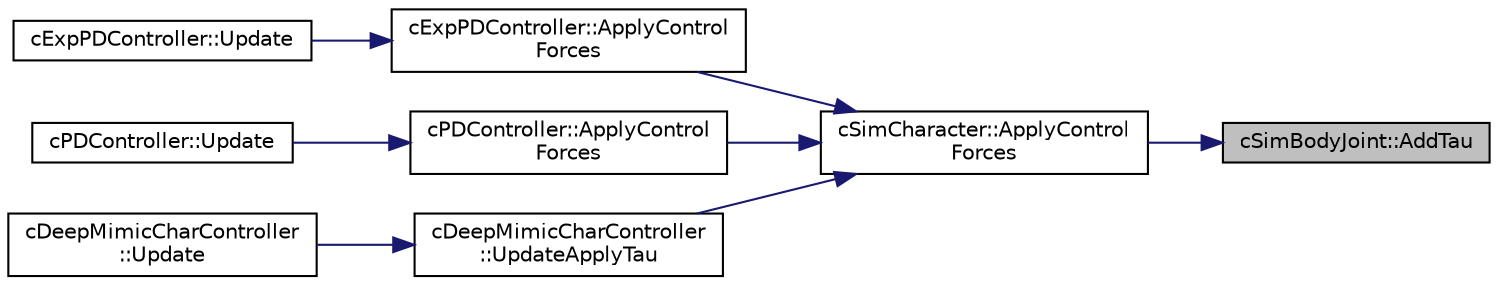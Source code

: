 digraph "cSimBodyJoint::AddTau"
{
 // LATEX_PDF_SIZE
  edge [fontname="Helvetica",fontsize="10",labelfontname="Helvetica",labelfontsize="10"];
  node [fontname="Helvetica",fontsize="10",shape=record];
  rankdir="RL";
  Node1 [label="cSimBodyJoint::AddTau",height=0.2,width=0.4,color="black", fillcolor="grey75", style="filled", fontcolor="black",tooltip=" "];
  Node1 -> Node2 [dir="back",color="midnightblue",fontsize="10",style="solid",fontname="Helvetica"];
  Node2 [label="cSimCharacter::ApplyControl\lForces",height=0.2,width=0.4,color="black", fillcolor="white", style="filled",URL="$classc_sim_character.html#a501a390bbce75b596b5dbca026a8c056",tooltip=" "];
  Node2 -> Node3 [dir="back",color="midnightblue",fontsize="10",style="solid",fontname="Helvetica"];
  Node3 [label="cExpPDController::ApplyControl\lForces",height=0.2,width=0.4,color="black", fillcolor="white", style="filled",URL="$classc_exp_p_d_controller.html#ae7c4527b7fa9555732d7a09c45a2b9da",tooltip=" "];
  Node3 -> Node4 [dir="back",color="midnightblue",fontsize="10",style="solid",fontname="Helvetica"];
  Node4 [label="cExpPDController::Update",height=0.2,width=0.4,color="black", fillcolor="white", style="filled",URL="$classc_exp_p_d_controller.html#a82436261295d0a3082a276bfbc2e7ff8",tooltip=" "];
  Node2 -> Node5 [dir="back",color="midnightblue",fontsize="10",style="solid",fontname="Helvetica"];
  Node5 [label="cPDController::ApplyControl\lForces",height=0.2,width=0.4,color="black", fillcolor="white", style="filled",URL="$classc_p_d_controller.html#ab9e556605537920fc445b54186672181",tooltip=" "];
  Node5 -> Node6 [dir="back",color="midnightblue",fontsize="10",style="solid",fontname="Helvetica"];
  Node6 [label="cPDController::Update",height=0.2,width=0.4,color="black", fillcolor="white", style="filled",URL="$classc_p_d_controller.html#a21691ce60be812e16d73e13a909b5698",tooltip=" "];
  Node2 -> Node7 [dir="back",color="midnightblue",fontsize="10",style="solid",fontname="Helvetica"];
  Node7 [label="cDeepMimicCharController\l::UpdateApplyTau",height=0.2,width=0.4,color="black", fillcolor="white", style="filled",URL="$classc_deep_mimic_char_controller.html#ad81fc04cfa280e13aad6cc775e64518b",tooltip=" "];
  Node7 -> Node8 [dir="back",color="midnightblue",fontsize="10",style="solid",fontname="Helvetica"];
  Node8 [label="cDeepMimicCharController\l::Update",height=0.2,width=0.4,color="black", fillcolor="white", style="filled",URL="$classc_deep_mimic_char_controller.html#ad3645072b817da8f199e060f0492aa6a",tooltip=" "];
}
